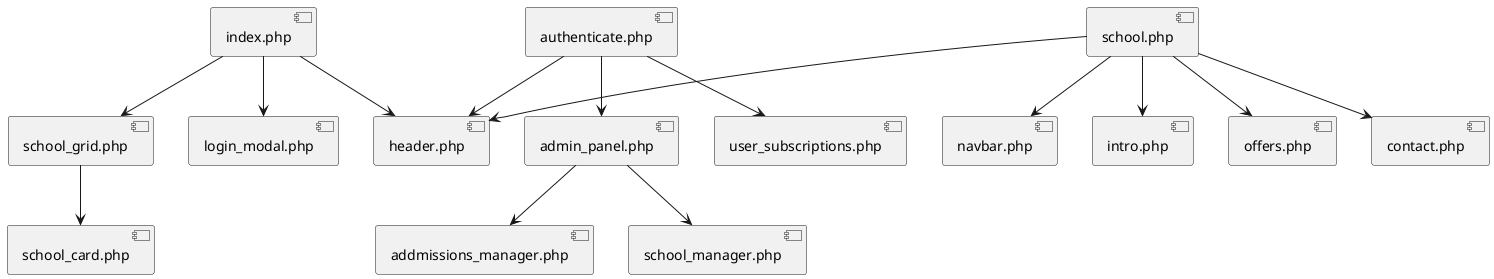 @startuml components


[school.php] --> [header.php]
[school.php] --> [intro.php]
[school.php] --> [offers.php]
[school.php] --> [contact.php]
[school.php] --> [navbar.php]

[index.php] --> [header.php]
[index.php] --> [login_modal.php]
[index.php] --> [school_grid.php]

[school_grid.php] --> [school_card.php]

[authenticate.php] --> [header.php]
[authenticate.php] --> [admin_panel.php]
[authenticate.php] --> [user_subscriptions.php]

[admin_panel.php] --> [school_manager.php]
[admin_panel.php] --> [addmissions_manager.php]

@enduml
